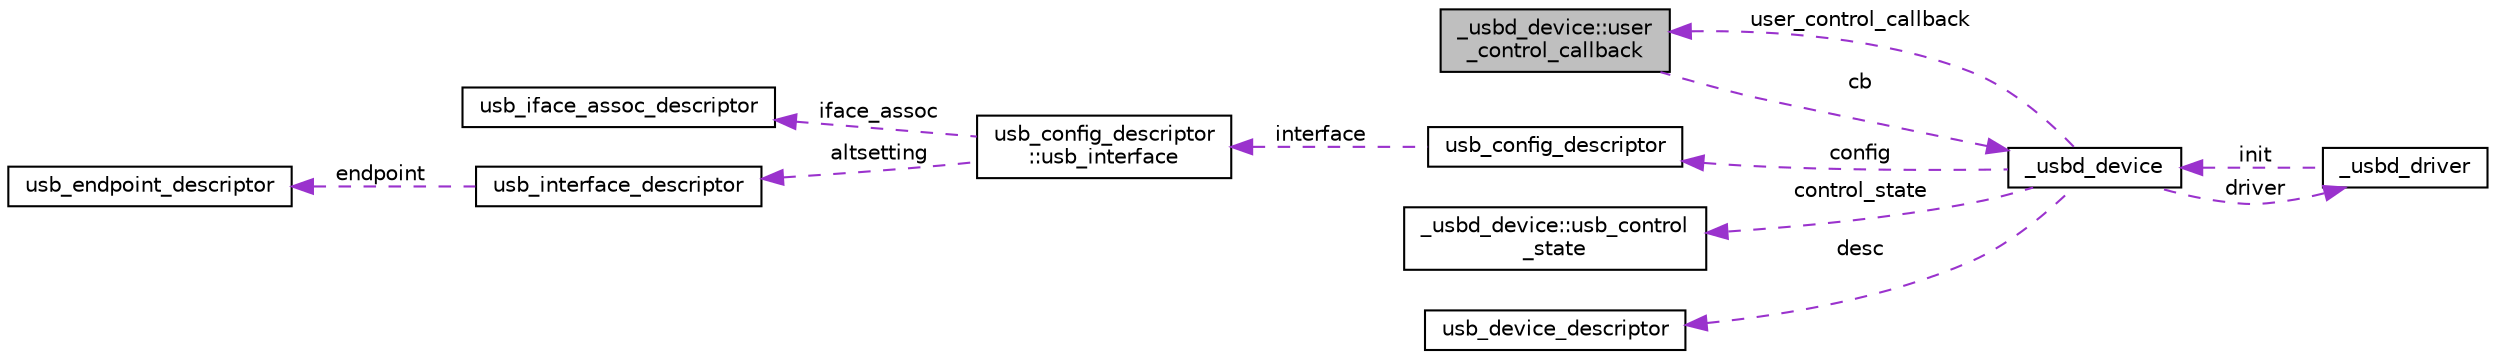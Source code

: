digraph "_usbd_device::user_control_callback"
{
  edge [fontname="Helvetica",fontsize="10",labelfontname="Helvetica",labelfontsize="10"];
  node [fontname="Helvetica",fontsize="10",shape=record];
  rankdir="LR";
  Node1 [label="_usbd_device::user\l_control_callback",height=0.2,width=0.4,color="black", fillcolor="grey75", style="filled", fontcolor="black"];
  Node2 -> Node1 [dir="back",color="darkorchid3",fontsize="10",style="dashed",label=" cb" ,fontname="Helvetica"];
  Node2 [label="_usbd_device",height=0.2,width=0.4,color="black", fillcolor="white", style="filled",URL="$struct__usbd__device.html",tooltip="Internal collection of device information. "];
  Node3 -> Node2 [dir="back",color="darkorchid3",fontsize="10",style="dashed",label=" config" ,fontname="Helvetica"];
  Node3 [label="usb_config_descriptor",height=0.2,width=0.4,color="black", fillcolor="white", style="filled",URL="$structusb__config__descriptor.html"];
  Node4 -> Node3 [dir="back",color="darkorchid3",fontsize="10",style="dashed",label=" interface" ,fontname="Helvetica"];
  Node4 [label="usb_config_descriptor\l::usb_interface",height=0.2,width=0.4,color="black", fillcolor="white", style="filled",URL="$structusb__config__descriptor_1_1usb__interface.html"];
  Node5 -> Node4 [dir="back",color="darkorchid3",fontsize="10",style="dashed",label=" iface_assoc" ,fontname="Helvetica"];
  Node5 [label="usb_iface_assoc_descriptor",height=0.2,width=0.4,color="black", fillcolor="white", style="filled",URL="$structusb__iface__assoc__descriptor.html"];
  Node6 -> Node4 [dir="back",color="darkorchid3",fontsize="10",style="dashed",label=" altsetting" ,fontname="Helvetica"];
  Node6 [label="usb_interface_descriptor",height=0.2,width=0.4,color="black", fillcolor="white", style="filled",URL="$structusb__interface__descriptor.html"];
  Node7 -> Node6 [dir="back",color="darkorchid3",fontsize="10",style="dashed",label=" endpoint" ,fontname="Helvetica"];
  Node7 [label="usb_endpoint_descriptor",height=0.2,width=0.4,color="black", fillcolor="white", style="filled",URL="$structusb__endpoint__descriptor.html"];
  Node8 -> Node2 [dir="back",color="darkorchid3",fontsize="10",style="dashed",label=" driver" ,fontname="Helvetica"];
  Node8 [label="_usbd_driver",height=0.2,width=0.4,color="black", fillcolor="white", style="filled",URL="$struct__usbd__driver.html"];
  Node2 -> Node8 [dir="back",color="darkorchid3",fontsize="10",style="dashed",label=" init" ,fontname="Helvetica"];
  Node9 -> Node2 [dir="back",color="darkorchid3",fontsize="10",style="dashed",label=" control_state" ,fontname="Helvetica"];
  Node9 [label="_usbd_device::usb_control\l_state",height=0.2,width=0.4,color="black", fillcolor="white", style="filled",URL="$struct__usbd__device_1_1usb__control__state.html"];
  Node10 -> Node2 [dir="back",color="darkorchid3",fontsize="10",style="dashed",label=" desc" ,fontname="Helvetica"];
  Node10 [label="usb_device_descriptor",height=0.2,width=0.4,color="black", fillcolor="white", style="filled",URL="$structusb__device__descriptor.html"];
  Node1 -> Node2 [dir="back",color="darkorchid3",fontsize="10",style="dashed",label=" user_control_callback" ,fontname="Helvetica"];
}
